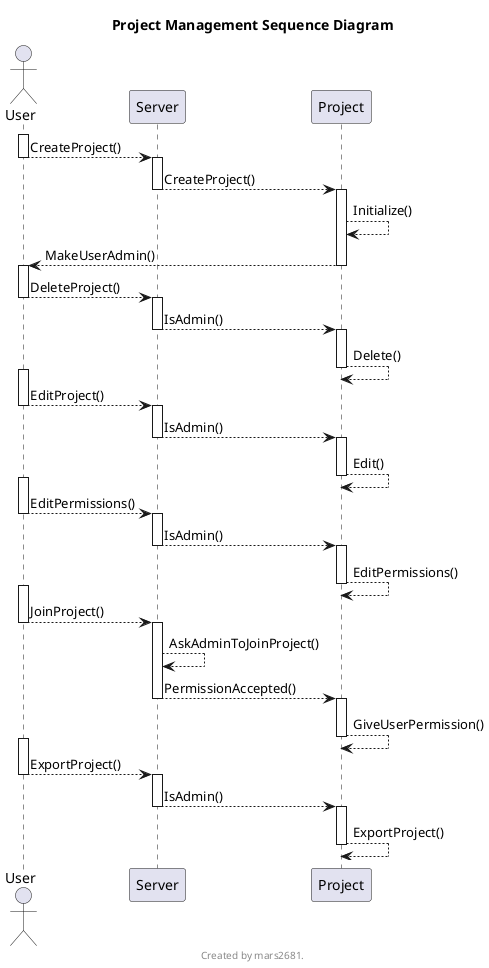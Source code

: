 @startuml
title Project Management Sequence Diagram
footer 
Created by mars2681.
endfooter

actor User

activate User
User --> Server : CreateProject()
deactivate User
activate Server
Server --> Project : CreateProject()
deactivate Server
activate Project
Project --> Project : Initialize()
Project --> User : MakeUserAdmin()
deactivate Project


activate User
User --> Server : DeleteProject()
deactivate User
activate Server
Server --> Project : IsAdmin()
deactivate Server
activate Project
Project --> Project : Delete()
deactivate Project


activate User
User --> Server : EditProject()
deactivate User
activate Server
Server --> Project : IsAdmin()
deactivate Server
activate Project
Project --> Project : Edit()
deactivate Project


activate User
User --> Server : EditPermissions()
deactivate User
activate Server
Server --> Project : IsAdmin()
deactivate Server
activate Project
Project --> Project : EditPermissions()
deactivate Project


activate User
User --> Server : JoinProject()
deactivate User
activate Server
Server --> Server : AskAdminToJoinProject()
Server --> Project : PermissionAccepted()
deactivate Server
activate Project
Project --> Project : GiveUserPermission()
deactivate Project


activate User
User --> Server : ExportProject()
deactivate User
activate Server
Server --> Project : IsAdmin()
deactivate Server
activate Project
Project --> Project : ExportProject()
deactivate Project


deactivate User


@enduml

